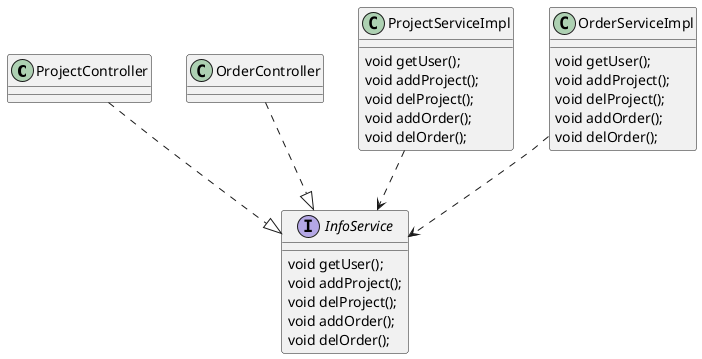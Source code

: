 @startuml
class ProjectController{
}
class OrderController{
}

interface InfoService{
void getUser();
void addProject();
void delProject();
void addOrder();
void delOrder();
}

class ProjectServiceImpl{
void getUser();
void addProject();
void delProject();
void addOrder();
void delOrder();
}
class OrderServiceImpl{
void getUser();
void addProject();
void delProject();
void addOrder();
void delOrder();
}


ProjectController ..|> InfoService
OrderController ..|> InfoService

ProjectServiceImpl..>InfoService
OrderServiceImpl..>InfoService
@enduml